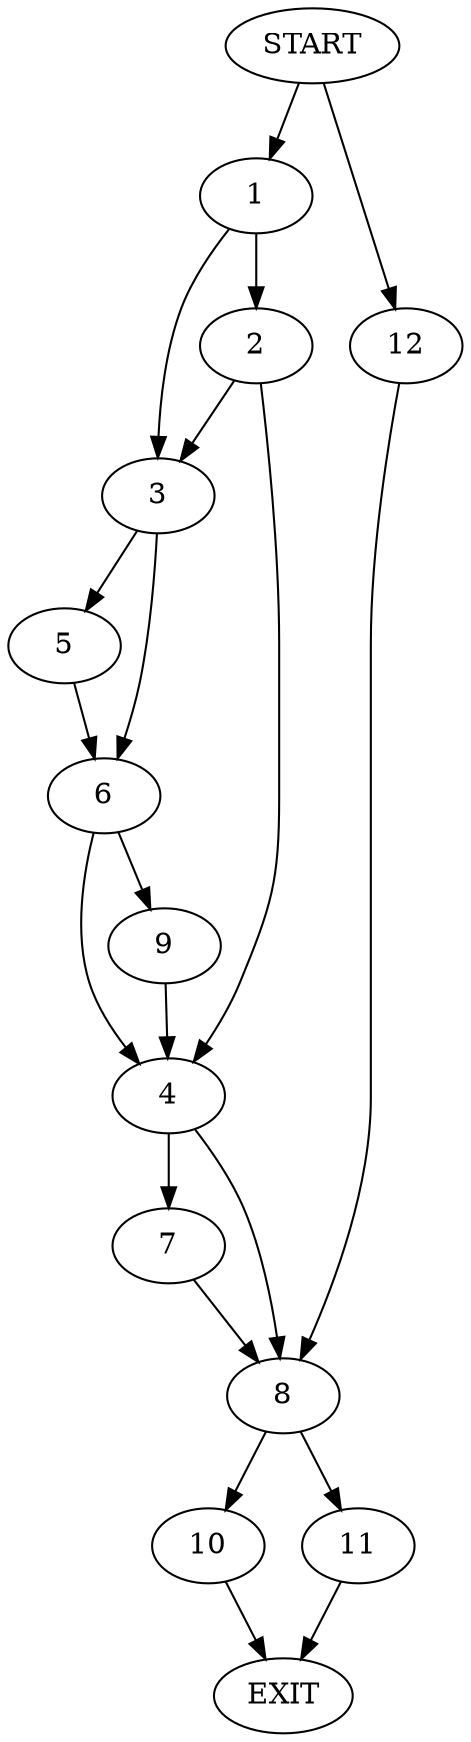 digraph {
0 [label="START"]
13 [label="EXIT"]
0 -> 1
1 -> 2
1 -> 3
2 -> 3
2 -> 4
3 -> 5
3 -> 6
4 -> 7
4 -> 8
6 -> 9
6 -> 4
5 -> 6
9 -> 4
7 -> 8
8 -> 10
8 -> 11
0 -> 12
12 -> 8
11 -> 13
10 -> 13
}
